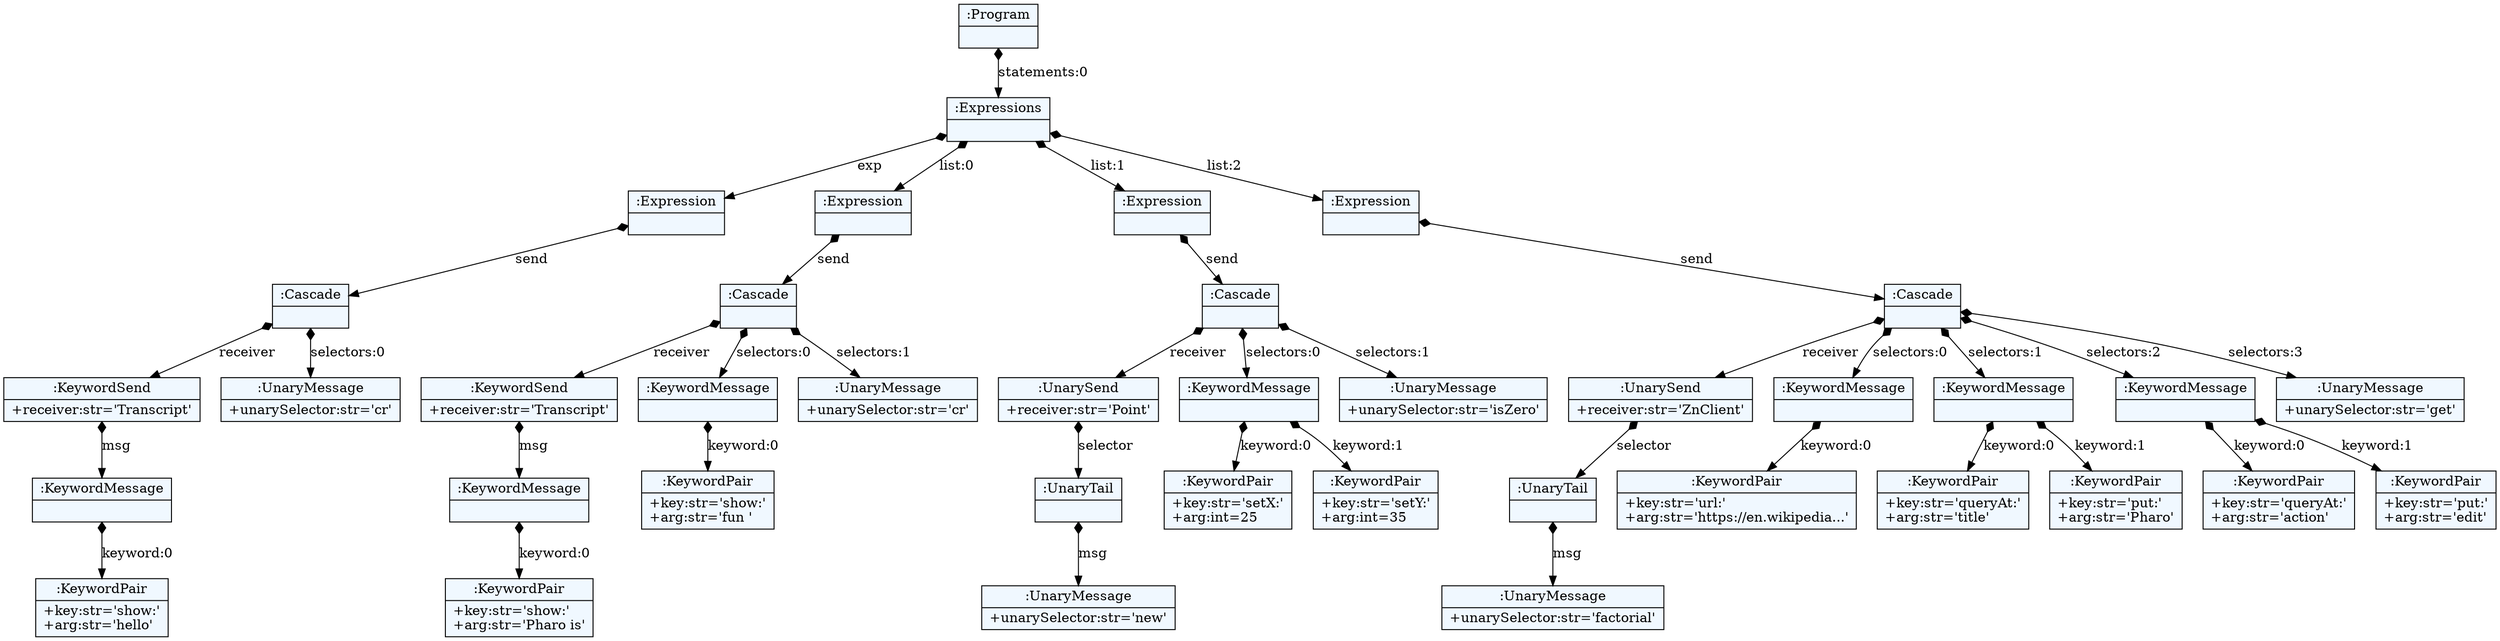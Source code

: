 
    digraph textX {
    fontname = "Bitstream Vera Sans"
    fontsize = 8
    node[
        shape=record,
        style=filled,
        fillcolor=aliceblue
    ]
    nodesep = 0.3
    edge[dir=black,arrowtail=empty]


1970427407160 -> 1970374727328 [label="statements:0" arrowtail=diamond dir=both]
1970374727328 -> 1970374729344 [label="exp" arrowtail=diamond dir=both]
1970374729344 -> 1970374729680 [label="send" arrowtail=diamond dir=both]
1970374729680 -> 1970374727888 [label="receiver" arrowtail=diamond dir=both]
1970374727888 -> 1970376809496 [label="msg" arrowtail=diamond dir=both]
1970376809496 -> 1970377101664 [label="keyword:0" arrowtail=diamond dir=both]
1970377101664[label="{:KeywordPair|+key:str='show:'\l+arg:str='hello'\l}"]
1970376809496[label="{:KeywordMessage|}"]
1970374727888[label="{:KeywordSend|+receiver:str='Transcript'\l}"]
1970374729680 -> 1970374727776 [label="selectors:0" arrowtail=diamond dir=both]
1970374727776[label="{:UnaryMessage|+unarySelector:str='cr'\l}"]
1970374729680[label="{:Cascade|}"]
1970374729344[label="{:Expression|}"]
1970374727328 -> 1970374729456 [label="list:0" arrowtail=diamond dir=both]
1970374729456 -> 1970374728112 [label="send" arrowtail=diamond dir=both]
1970374728112 -> 1970376809272 [label="receiver" arrowtail=diamond dir=both]
1970376809272 -> 1970378515008 [label="msg" arrowtail=diamond dir=both]
1970378515008 -> 1970378515120 [label="keyword:0" arrowtail=diamond dir=both]
1970378515120[label="{:KeywordPair|+key:str='show:'\l+arg:str='Pharo is'\l}"]
1970378515008[label="{:KeywordMessage|}"]
1970376809272[label="{:KeywordSend|+receiver:str='Transcript'\l}"]
1970374728112 -> 1970377104240 [label="selectors:0" arrowtail=diamond dir=both]
1970377104240 -> 1970378515064 [label="keyword:0" arrowtail=diamond dir=both]
1970378515064[label="{:KeywordPair|+key:str='show:'\l+arg:str='fun '\l}"]
1970377104240[label="{:KeywordMessage|}"]
1970374728112 -> 1970377105192 [label="selectors:1" arrowtail=diamond dir=both]
1970377105192[label="{:UnaryMessage|+unarySelector:str='cr'\l}"]
1970374728112[label="{:Cascade|}"]
1970374729456[label="{:Expression|}"]
1970374727328 -> 1970374729512 [label="list:1" arrowtail=diamond dir=both]
1970374729512 -> 1970376808600 [label="send" arrowtail=diamond dir=both]
1970376808600 -> 1970378515456 [label="receiver" arrowtail=diamond dir=both]
1970378515456 -> 1970378515624 [label="selector" arrowtail=diamond dir=both]
1970378515624 -> 1970378515736 [label="msg" arrowtail=diamond dir=both]
1970378515736[label="{:UnaryMessage|+unarySelector:str='new'\l}"]
1970378515624[label="{:UnaryTail|}"]
1970378515456[label="{:UnarySend|+receiver:str='Point'\l}"]
1970376808600 -> 1970378515232 [label="selectors:0" arrowtail=diamond dir=both]
1970378515232 -> 1970378515680 [label="keyword:0" arrowtail=diamond dir=both]
1970378515680[label="{:KeywordPair|+key:str='setX:'\l+arg:int=25\l}"]
1970378515232 -> 1970378515792 [label="keyword:1" arrowtail=diamond dir=both]
1970378515792[label="{:KeywordPair|+key:str='setY:'\l+arg:int=35\l}"]
1970378515232[label="{:KeywordMessage|}"]
1970376808600 -> 1970378515512 [label="selectors:1" arrowtail=diamond dir=both]
1970378515512[label="{:UnaryMessage|+unarySelector:str='isZero'\l}"]
1970376808600[label="{:Cascade|}"]
1970374729512[label="{:Expression|}"]
1970374727328 -> 1970374728000 [label="list:2" arrowtail=diamond dir=both]
1970374728000 -> 1970378515176 [label="send" arrowtail=diamond dir=both]
1970378515176 -> 1970378516128 [label="receiver" arrowtail=diamond dir=both]
1970378516128 -> 1970378516240 [label="selector" arrowtail=diamond dir=both]
1970378516240 -> 1970378516352 [label="msg" arrowtail=diamond dir=both]
1970378516352[label="{:UnaryMessage|+unarySelector:str='factorial'\l}"]
1970378516240[label="{:UnaryTail|}"]
1970378516128[label="{:UnarySend|+receiver:str='ZnClient'\l}"]
1970378515176 -> 1970378516016 [label="selectors:0" arrowtail=diamond dir=both]
1970378516016 -> 1970378516296 [label="keyword:0" arrowtail=diamond dir=both]
1970378516296[label="{:KeywordPair|+key:str='url:'\l+arg:str='https://en.wikipedia...'\l}"]
1970378516016[label="{:KeywordMessage|}"]
1970378515176 -> 1970378516072 [label="selectors:1" arrowtail=diamond dir=both]
1970378516072 -> 1970378516464 [label="keyword:0" arrowtail=diamond dir=both]
1970378516464[label="{:KeywordPair|+key:str='queryAt:'\l+arg:str='title'\l}"]
1970378516072 -> 1970378516632 [label="keyword:1" arrowtail=diamond dir=both]
1970378516632[label="{:KeywordPair|+key:str='put:'\l+arg:str='Pharo'\l}"]
1970378516072[label="{:KeywordMessage|}"]
1970378515176 -> 1970378516184 [label="selectors:2" arrowtail=diamond dir=both]
1970378516184 -> 1970378516688 [label="keyword:0" arrowtail=diamond dir=both]
1970378516688[label="{:KeywordPair|+key:str='queryAt:'\l+arg:str='action'\l}"]
1970378516184 -> 1970378516912 [label="keyword:1" arrowtail=diamond dir=both]
1970378516912[label="{:KeywordPair|+key:str='put:'\l+arg:str='edit'\l}"]
1970378516184[label="{:KeywordMessage|}"]
1970378515176 -> 1970378516408 [label="selectors:3" arrowtail=diamond dir=both]
1970378516408[label="{:UnaryMessage|+unarySelector:str='get'\l}"]
1970378515176[label="{:Cascade|}"]
1970374728000[label="{:Expression|}"]
1970374727328[label="{:Expressions|}"]
1970427407160[label="{:Program|}"]

}
